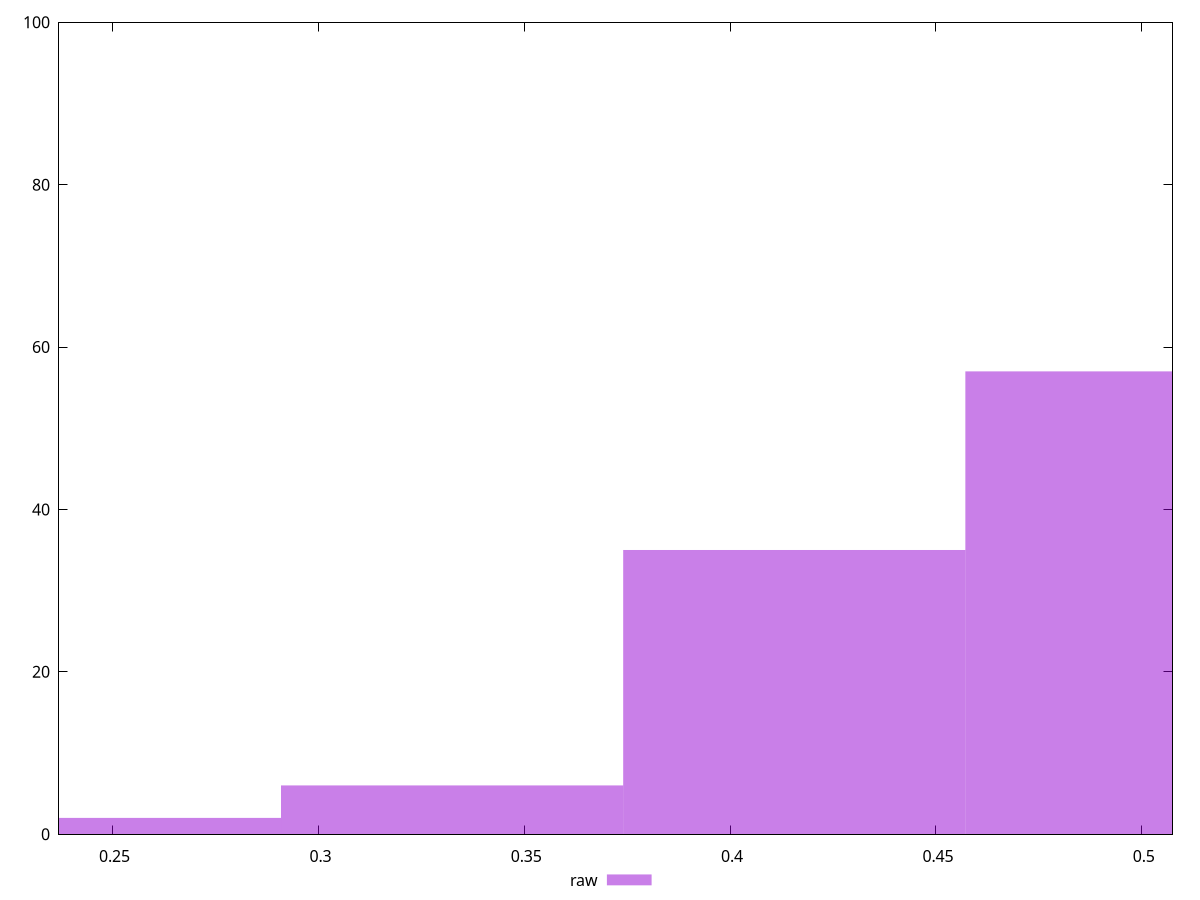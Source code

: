 reset

$raw <<EOF
0.24935351044718504 2
0.3324713472629134 6
0.41558918407864176 35
0.4987070208943701 57
EOF

set key outside below
set boxwidth 0.08311783681572835
set xrange [0.23698529755288966:0.5074655228493563]
set yrange [0:100]
set trange [0:100]
set style fill transparent solid 0.5 noborder
set terminal svg size 640, 490 enhanced background rgb 'white'
set output "report_00017_2021-02-10T15-08-03.406Z/meta/pScore/samples/pages+cached/raw/histogram.svg"

plot $raw title "raw" with boxes

reset
